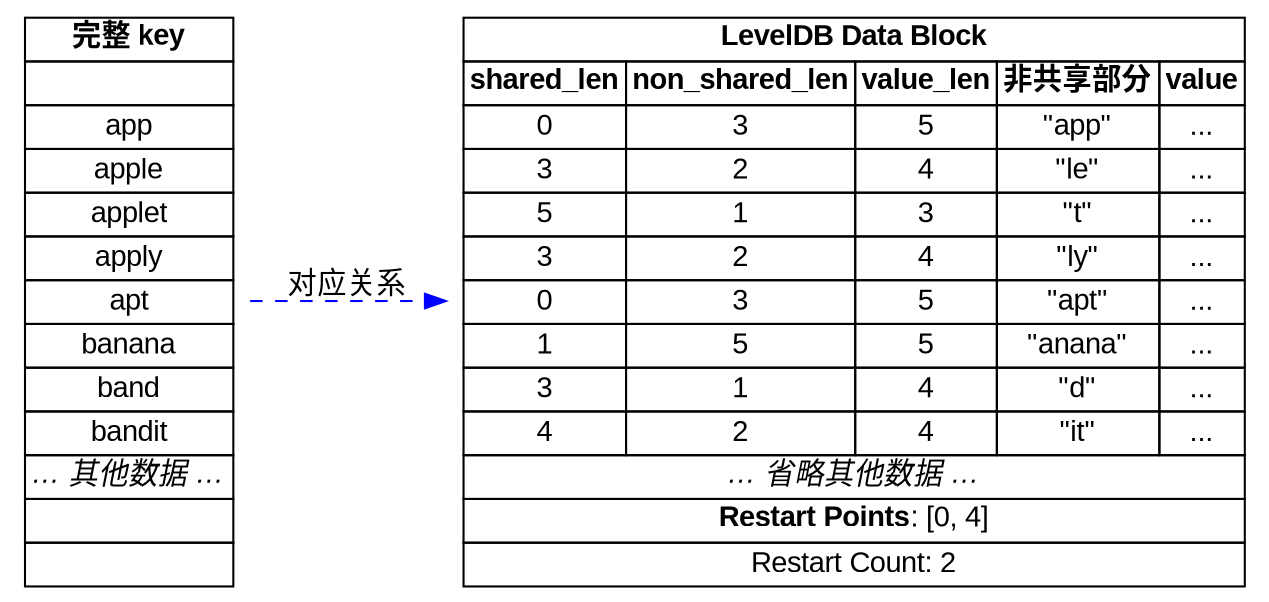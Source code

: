 
digraph LevelDBPrefixCompression {
    rankdir=LR;                       /* 左右排布 */
    node [shape=plaintext, fontname="Arial"];

    /* ---------------- 完整 key 参考 ---------------- */
    Keys [label=<
    <TABLE BORDER="0" CELLBORDER="1" CELLSPACING="0">
      <TR><TD><B>完整 key</B></TD></TR>
      <TR><TD><I> </I></TD></TR>
      <TR><TD>app</TD></TR>
      <TR><TD>apple</TD></TR>
      <TR><TD>applet</TD></TR>
      <TR><TD>apply</TD></TR>
      <TR><TD>apt</TD></TR>
      <TR><TD>banana</TD></TR>
      <TR><TD>band</TD></TR>
      <TR><TD>bandit</TD></TR>
      <TR><TD COLSPAN="1"><I>… 其他数据 …</I></TD></TR>
      <TR><TD COLSPAN="1"> </TD></TR>
      <TR><TD COLSPAN="1"> </TD></TR>
    </TABLE>
    >];

    /* ---------------- 数据块 ---------------- */
    DataBlock [label=<
    <TABLE BORDER="0" CELLBORDER="1" CELLSPACING="0">
      <TR><TD COLSPAN="5"><B>LevelDB Data Block</B></TD></TR>
      <TR>
        <TD><B>shared_len</B></TD>
        <TD><B>non_shared_len</B></TD>
        <TD><B>value_len</B></TD>
        <TD><B>非共享部分</B></TD>
        <TD><B>value</B></TD>
      </TR>

      <!-- Restart 0 -->
      <TR><TD>0</TD><TD>3</TD><TD>5</TD><TD>"app"</TD><TD>...</TD></TR>
      <TR><TD>3</TD><TD>2</TD><TD>4</TD><TD>"le"</TD><TD>...</TD></TR>
      <TR><TD>5</TD><TD>1</TD><TD>3</TD><TD>"t"</TD><TD>...</TD></TR>
      <TR><TD>3</TD><TD>2</TD><TD>4</TD><TD>"ly"</TD><TD>...</TD></TR>

      <!-- Restart 1 -->
      <TR><TD>0</TD><TD>3</TD><TD>5</TD><TD>"apt"</TD><TD>...</TD></TR>
      <TR><TD>1</TD><TD>5</TD><TD>5</TD><TD>"anana"</TD><TD>...</TD></TR>
      <TR><TD>3</TD><TD>1</TD><TD>4</TD><TD>"d"</TD><TD>...</TD></TR>
      <TR><TD>4</TD><TD>2</TD><TD>4</TD><TD>"it"</TD><TD>...</TD></TR>

      <TR><TD COLSPAN="5"><I>… 省略其他数据 …</I></TD></TR>

      <!-- 尾部 restart 数组 -->
      <TR><TD COLSPAN="5"><B>Restart Points</B>: [0, 4]</TD></TR>
      <TR><TD COLSPAN="5">Restart Count: 2</TD></TR>
    </TABLE>
    >];

    /* 添加对齐指示 */
    Keys -> DataBlock [label="对应关系", style=dashed, color=blue];
}